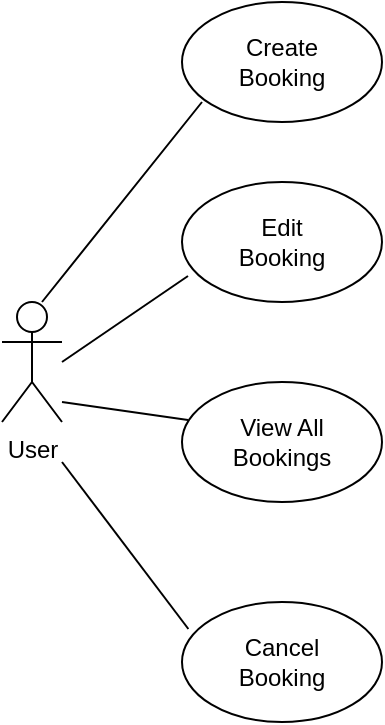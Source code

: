 <mxfile version="20.6.0" type="github">
  <diagram id="-ZuSwCPAv0bj-25uYFkf" name="Page-1">
    <mxGraphModel dx="786" dy="414" grid="0" gridSize="10" guides="1" tooltips="1" connect="1" arrows="1" fold="1" page="1" pageScale="1" pageWidth="827" pageHeight="1169" math="0" shadow="0">
      <root>
        <mxCell id="0" />
        <mxCell id="1" parent="0" />
        <mxCell id="NNwjqf4ZOIXmFR74TZOm-1" value="User" style="shape=umlActor;verticalLabelPosition=bottom;verticalAlign=top;html=1;outlineConnect=0;fillColor=none;" parent="1" vertex="1">
          <mxGeometry x="170" y="160" width="30" height="60" as="geometry" />
        </mxCell>
        <mxCell id="NNwjqf4ZOIXmFR74TZOm-9" value="" style="endArrow=none;html=1;rounded=0;" parent="1" edge="1">
          <mxGeometry width="50" height="50" relative="1" as="geometry">
            <mxPoint x="190" y="160" as="sourcePoint" />
            <mxPoint x="230" y="110" as="targetPoint" />
            <Array as="points">
              <mxPoint x="270" y="60" />
            </Array>
          </mxGeometry>
        </mxCell>
        <mxCell id="NNwjqf4ZOIXmFR74TZOm-10" value="" style="group" parent="1" vertex="1" connectable="0">
          <mxGeometry x="260" y="310" width="100" height="60" as="geometry" />
        </mxCell>
        <mxCell id="NNwjqf4ZOIXmFR74TZOm-4" value="" style="ellipse;whiteSpace=wrap;html=1;fillColor=none;" parent="NNwjqf4ZOIXmFR74TZOm-10" vertex="1">
          <mxGeometry width="100" height="60" as="geometry" />
        </mxCell>
        <mxCell id="NNwjqf4ZOIXmFR74TZOm-8" value="Cancel Booking" style="text;html=1;strokeColor=none;fillColor=none;align=center;verticalAlign=middle;whiteSpace=wrap;rounded=0;" parent="NNwjqf4ZOIXmFR74TZOm-10" vertex="1">
          <mxGeometry x="20" y="15" width="60" height="30" as="geometry" />
        </mxCell>
        <mxCell id="NNwjqf4ZOIXmFR74TZOm-11" value="" style="group" parent="1" vertex="1" connectable="0">
          <mxGeometry x="260" y="160" width="100" height="60" as="geometry" />
        </mxCell>
        <mxCell id="Oq4BGTZ55ridDCQYKYy6-1" value="" style="group" vertex="1" connectable="0" parent="NNwjqf4ZOIXmFR74TZOm-11">
          <mxGeometry y="-60" width="100" height="60" as="geometry" />
        </mxCell>
        <mxCell id="NNwjqf4ZOIXmFR74TZOm-3" value="" style="ellipse;whiteSpace=wrap;html=1;fillColor=none;" parent="Oq4BGTZ55ridDCQYKYy6-1" vertex="1">
          <mxGeometry width="100" height="60" as="geometry" />
        </mxCell>
        <mxCell id="NNwjqf4ZOIXmFR74TZOm-7" value="Edit Booking" style="text;html=1;strokeColor=none;fillColor=none;align=center;verticalAlign=middle;whiteSpace=wrap;rounded=0;" parent="Oq4BGTZ55ridDCQYKYy6-1" vertex="1">
          <mxGeometry x="20" y="15" width="60" height="30" as="geometry" />
        </mxCell>
        <mxCell id="NNwjqf4ZOIXmFR74TZOm-12" value="" style="group" parent="1" vertex="1" connectable="0">
          <mxGeometry x="260" y="10" width="100" height="60" as="geometry" />
        </mxCell>
        <mxCell id="NNwjqf4ZOIXmFR74TZOm-2" value="" style="ellipse;whiteSpace=wrap;html=1;fillColor=none;" parent="NNwjqf4ZOIXmFR74TZOm-12" vertex="1">
          <mxGeometry width="100" height="60" as="geometry" />
        </mxCell>
        <mxCell id="NNwjqf4ZOIXmFR74TZOm-6" value="Create Booking" style="text;html=1;strokeColor=none;fillColor=none;align=center;verticalAlign=middle;whiteSpace=wrap;rounded=0;" parent="NNwjqf4ZOIXmFR74TZOm-12" vertex="1">
          <mxGeometry x="20" y="15" width="60" height="30" as="geometry" />
        </mxCell>
        <mxCell id="NNwjqf4ZOIXmFR74TZOm-13" value="" style="endArrow=none;html=1;rounded=0;entryX=0.03;entryY=0.783;entryDx=0;entryDy=0;entryPerimeter=0;" parent="1" edge="1" target="NNwjqf4ZOIXmFR74TZOm-3">
          <mxGeometry width="50" height="50" relative="1" as="geometry">
            <mxPoint x="200" y="190" as="sourcePoint" />
            <mxPoint x="260" y="189.66" as="targetPoint" />
          </mxGeometry>
        </mxCell>
        <mxCell id="NNwjqf4ZOIXmFR74TZOm-14" value="" style="endArrow=none;html=1;rounded=0;exitX=0.032;exitY=0.225;exitDx=0;exitDy=0;exitPerimeter=0;" parent="1" source="NNwjqf4ZOIXmFR74TZOm-4" edge="1">
          <mxGeometry width="50" height="50" relative="1" as="geometry">
            <mxPoint x="260" y="320" as="sourcePoint" />
            <mxPoint x="200" y="240" as="targetPoint" />
          </mxGeometry>
        </mxCell>
        <mxCell id="NNwjqf4ZOIXmFR74TZOm-21" value="" style="endArrow=none;html=1;rounded=0;entryX=0.03;entryY=0.317;entryDx=0;entryDy=0;entryPerimeter=0;" parent="1" edge="1" target="NNwjqf4ZOIXmFR74TZOm-16">
          <mxGeometry width="50" height="50" relative="1" as="geometry">
            <mxPoint x="200" y="210" as="sourcePoint" />
            <mxPoint x="270" y="250" as="targetPoint" />
          </mxGeometry>
        </mxCell>
        <mxCell id="Oq4BGTZ55ridDCQYKYy6-2" value="" style="group" vertex="1" connectable="0" parent="1">
          <mxGeometry x="260" y="200" width="100" height="60" as="geometry" />
        </mxCell>
        <mxCell id="NNwjqf4ZOIXmFR74TZOm-16" value="" style="ellipse;whiteSpace=wrap;html=1;fillColor=none;" parent="Oq4BGTZ55ridDCQYKYy6-2" vertex="1">
          <mxGeometry width="100" height="60" as="geometry" />
        </mxCell>
        <mxCell id="NNwjqf4ZOIXmFR74TZOm-19" value="View All Bookings" style="text;html=1;strokeColor=none;fillColor=none;align=center;verticalAlign=middle;whiteSpace=wrap;rounded=0;" parent="Oq4BGTZ55ridDCQYKYy6-2" vertex="1">
          <mxGeometry x="20" y="15" width="60" height="30" as="geometry" />
        </mxCell>
      </root>
    </mxGraphModel>
  </diagram>
</mxfile>
